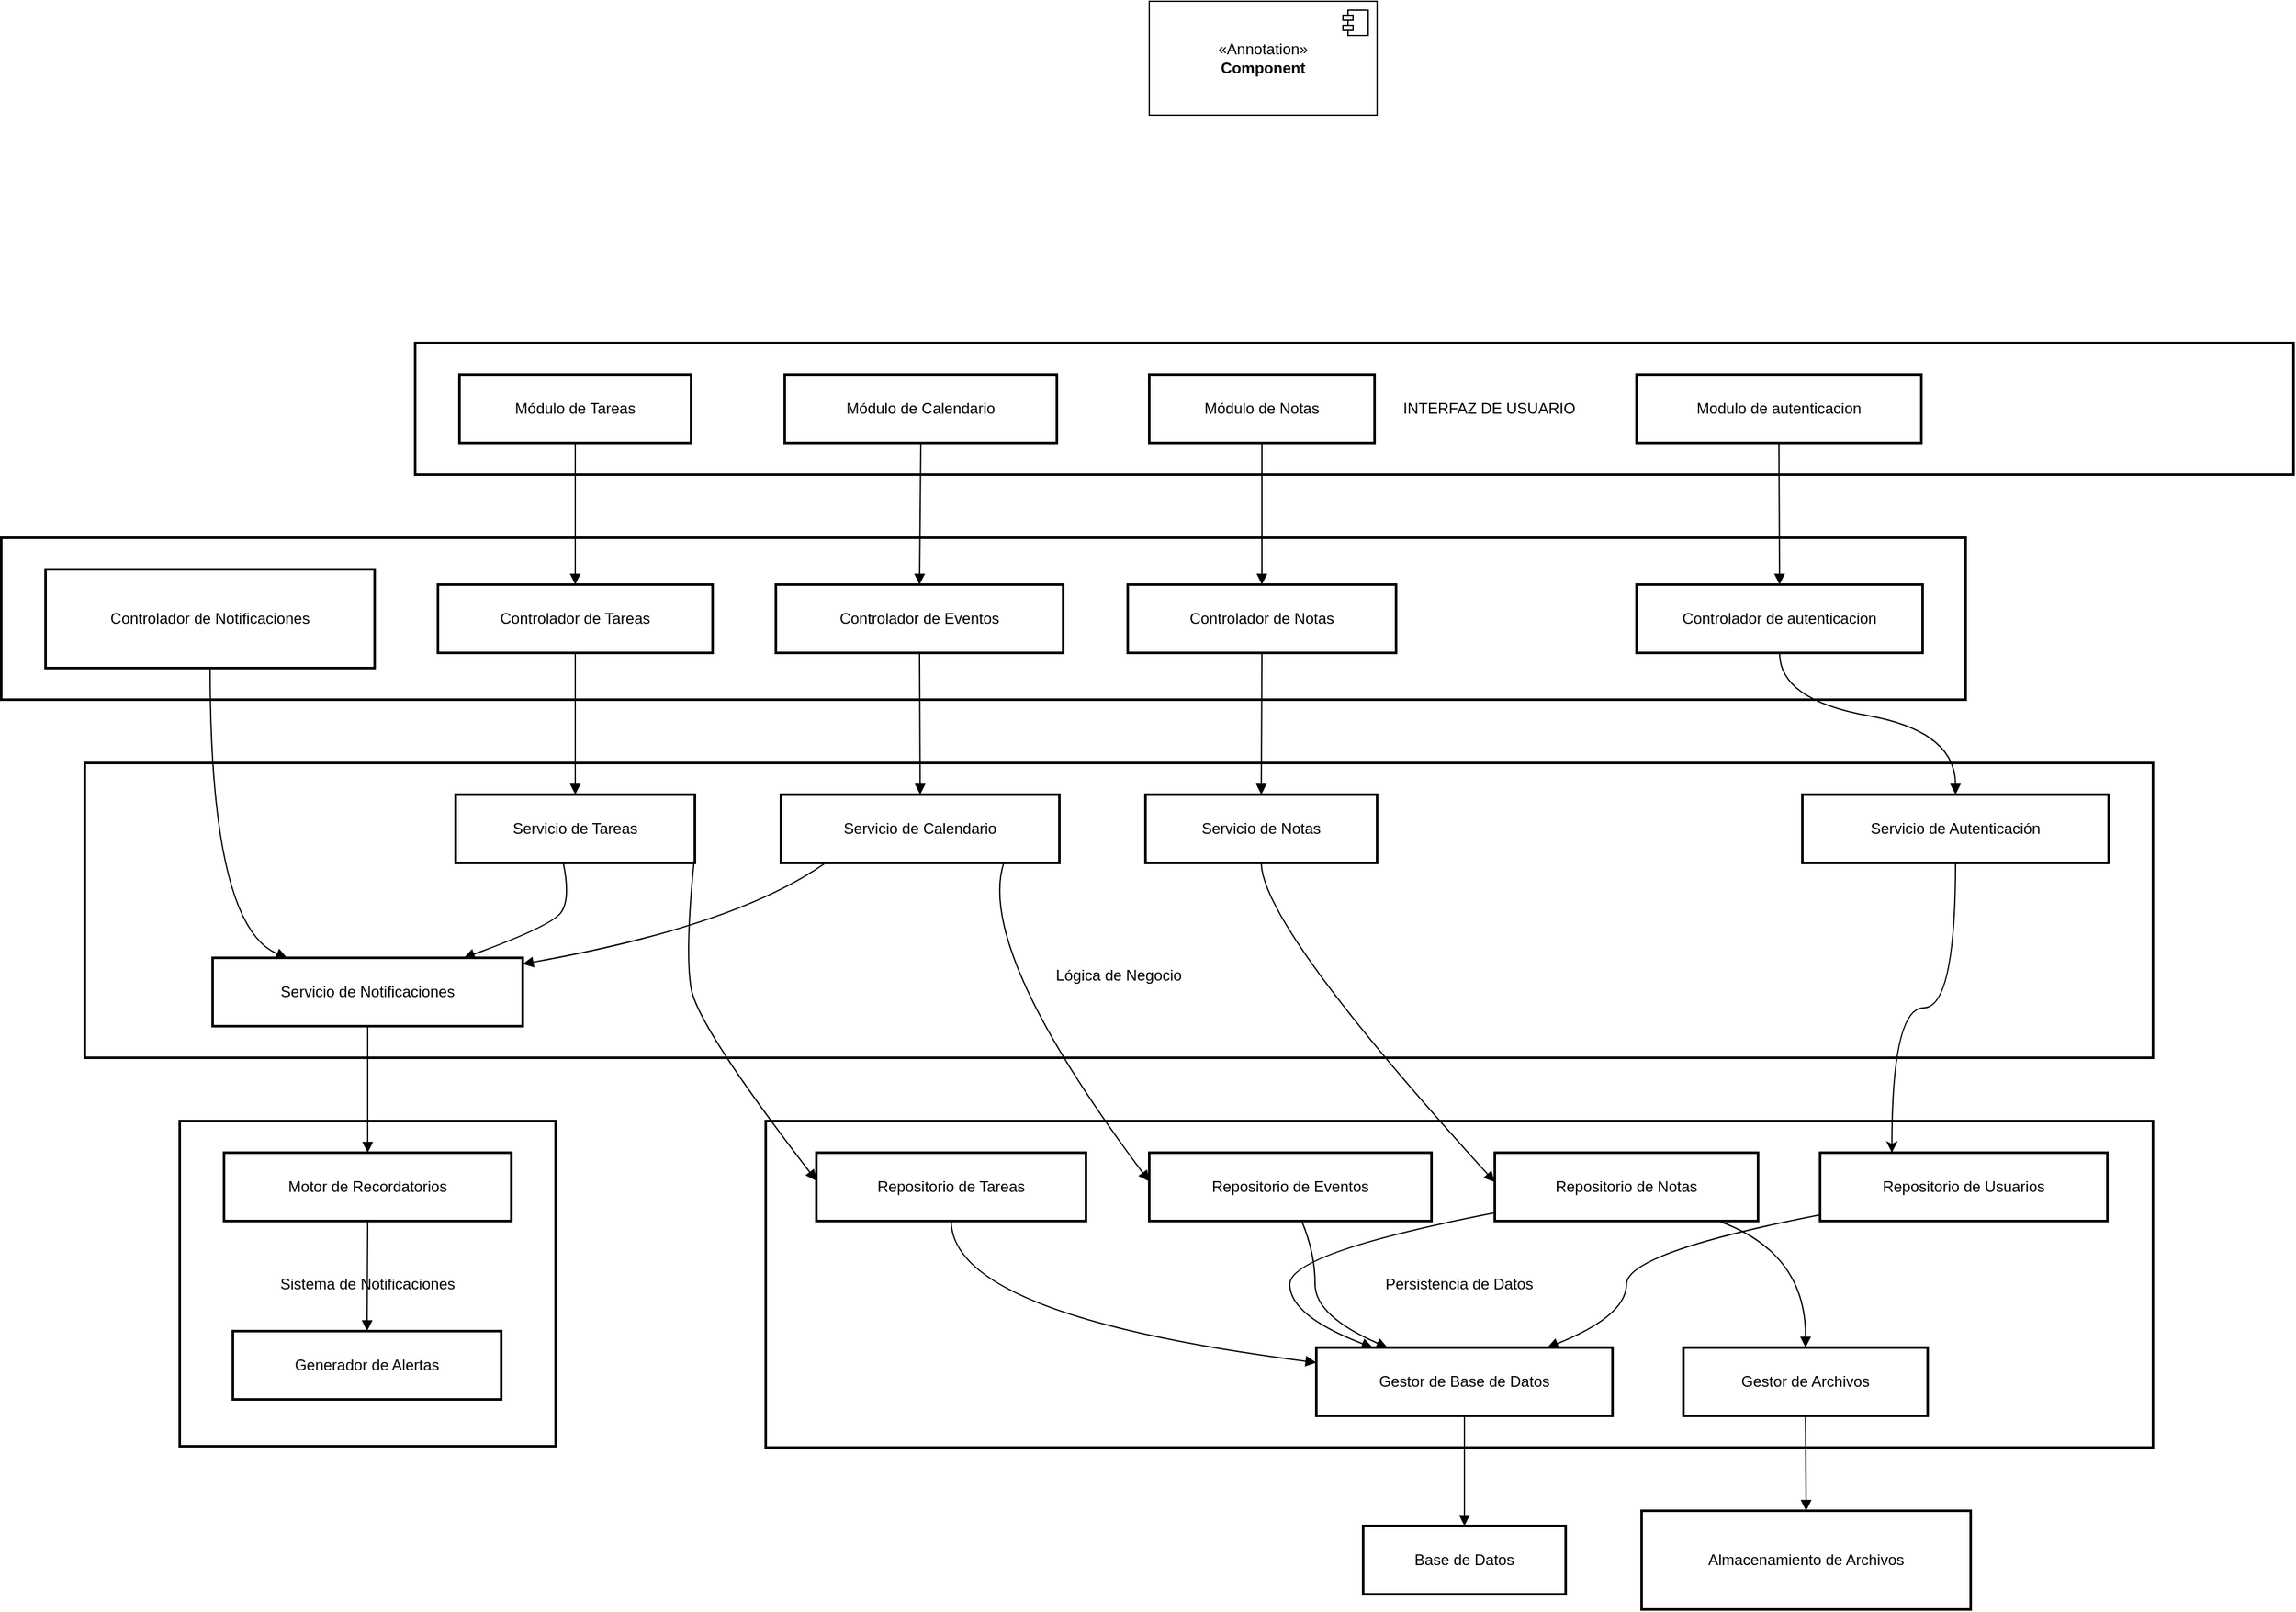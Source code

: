 <mxfile version="26.1.0">
  <diagram id="C5RBs43oDa-KdzZeNtuy" name="Page-1">
    <mxGraphModel dx="1400" dy="575" grid="1" gridSize="10" guides="1" tooltips="1" connect="1" arrows="1" fold="1" page="1" pageScale="1" pageWidth="827" pageHeight="1169" math="0" shadow="0">
      <root>
        <mxCell id="WIyWlLk6GJQsqaUBKTNV-0" />
        <mxCell id="WIyWlLk6GJQsqaUBKTNV-1" parent="WIyWlLk6GJQsqaUBKTNV-0" />
        <mxCell id="RXg9fFN52jrWRGp2dkTv-0" value="Sistema de Notificaciones" style="whiteSpace=wrap;strokeWidth=2;" vertex="1" parent="WIyWlLk6GJQsqaUBKTNV-1">
          <mxGeometry x="261" y="1135" width="297" height="257" as="geometry" />
        </mxCell>
        <mxCell id="RXg9fFN52jrWRGp2dkTv-1" value="Persistencia de Datos" style="whiteSpace=wrap;strokeWidth=2;" vertex="1" parent="WIyWlLk6GJQsqaUBKTNV-1">
          <mxGeometry x="724" y="1135" width="1096" height="258" as="geometry" />
        </mxCell>
        <mxCell id="RXg9fFN52jrWRGp2dkTv-2" value="&#xa;&#xa;&#xa;&#xa;&#xa;&#xa;&#xa;Lógica de Negocio" style="whiteSpace=wrap;strokeWidth=2;" vertex="1" parent="WIyWlLk6GJQsqaUBKTNV-1">
          <mxGeometry x="186" y="852" width="1634" height="233" as="geometry" />
        </mxCell>
        <mxCell id="RXg9fFN52jrWRGp2dkTv-3" value="Controladores" style="whiteSpace=wrap;strokeWidth=2;" vertex="1" parent="WIyWlLk6GJQsqaUBKTNV-1">
          <mxGeometry x="120" y="674" width="1552" height="128" as="geometry" />
        </mxCell>
        <mxCell id="RXg9fFN52jrWRGp2dkTv-4" value="                                                                INTERFAZ DE USUARIO" style="whiteSpace=wrap;strokeWidth=2;" vertex="1" parent="WIyWlLk6GJQsqaUBKTNV-1">
          <mxGeometry x="447" y="520" width="1484" height="104" as="geometry" />
        </mxCell>
        <mxCell id="RXg9fFN52jrWRGp2dkTv-5" value="Módulo de Tareas" style="whiteSpace=wrap;strokeWidth=2;" vertex="1" parent="WIyWlLk6GJQsqaUBKTNV-1">
          <mxGeometry x="482" y="545" width="183" height="54" as="geometry" />
        </mxCell>
        <mxCell id="RXg9fFN52jrWRGp2dkTv-6" value="Módulo de Notas" style="whiteSpace=wrap;strokeWidth=2;" vertex="1" parent="WIyWlLk6GJQsqaUBKTNV-1">
          <mxGeometry x="1027" y="545" width="178" height="54" as="geometry" />
        </mxCell>
        <mxCell id="RXg9fFN52jrWRGp2dkTv-7" value="Módulo de Calendario" style="whiteSpace=wrap;strokeWidth=2;" vertex="1" parent="WIyWlLk6GJQsqaUBKTNV-1">
          <mxGeometry x="739" y="545" width="215" height="54" as="geometry" />
        </mxCell>
        <mxCell id="RXg9fFN52jrWRGp2dkTv-9" value="Modulo de autenticacion" style="whiteSpace=wrap;strokeWidth=2;" vertex="1" parent="WIyWlLk6GJQsqaUBKTNV-1">
          <mxGeometry x="1412" y="545" width="225" height="54" as="geometry" />
        </mxCell>
        <mxCell id="RXg9fFN52jrWRGp2dkTv-10" value="Controlador de Tareas" style="whiteSpace=wrap;strokeWidth=2;" vertex="1" parent="WIyWlLk6GJQsqaUBKTNV-1">
          <mxGeometry x="465" y="711" width="217" height="54" as="geometry" />
        </mxCell>
        <mxCell id="RXg9fFN52jrWRGp2dkTv-11" value="Controlador de Notas" style="whiteSpace=wrap;strokeWidth=2;" vertex="1" parent="WIyWlLk6GJQsqaUBKTNV-1">
          <mxGeometry x="1010" y="711" width="212" height="54" as="geometry" />
        </mxCell>
        <mxCell id="RXg9fFN52jrWRGp2dkTv-12" value="Controlador de Eventos" style="whiteSpace=wrap;strokeWidth=2;" vertex="1" parent="WIyWlLk6GJQsqaUBKTNV-1">
          <mxGeometry x="732" y="711" width="227" height="54" as="geometry" />
        </mxCell>
        <mxCell id="RXg9fFN52jrWRGp2dkTv-13" value="Controlador de autenticacion" style="whiteSpace=wrap;strokeWidth=2;" vertex="1" parent="WIyWlLk6GJQsqaUBKTNV-1">
          <mxGeometry x="1412" y="711" width="226" height="54" as="geometry" />
        </mxCell>
        <mxCell id="RXg9fFN52jrWRGp2dkTv-14" value="Controlador de Notificaciones" style="whiteSpace=wrap;strokeWidth=2;" vertex="1" parent="WIyWlLk6GJQsqaUBKTNV-1">
          <mxGeometry x="155" y="699" width="260" height="78" as="geometry" />
        </mxCell>
        <mxCell id="RXg9fFN52jrWRGp2dkTv-15" value="Servicio de Tareas" style="whiteSpace=wrap;strokeWidth=2;" vertex="1" parent="WIyWlLk6GJQsqaUBKTNV-1">
          <mxGeometry x="479" y="877" width="189" height="54" as="geometry" />
        </mxCell>
        <mxCell id="RXg9fFN52jrWRGp2dkTv-16" value="Servicio de Notas" style="whiteSpace=wrap;strokeWidth=2;" vertex="1" parent="WIyWlLk6GJQsqaUBKTNV-1">
          <mxGeometry x="1024" y="877" width="183" height="54" as="geometry" />
        </mxCell>
        <mxCell id="RXg9fFN52jrWRGp2dkTv-17" value="Servicio de Calendario" style="whiteSpace=wrap;strokeWidth=2;" vertex="1" parent="WIyWlLk6GJQsqaUBKTNV-1">
          <mxGeometry x="736" y="877" width="220" height="54" as="geometry" />
        </mxCell>
        <mxCell id="RXg9fFN52jrWRGp2dkTv-60" style="edgeStyle=orthogonalEdgeStyle;rounded=0;orthogonalLoop=1;jettySize=auto;html=1;exitX=0.5;exitY=1;exitDx=0;exitDy=0;entryX=0.25;entryY=0;entryDx=0;entryDy=0;curved=1;" edge="1" parent="WIyWlLk6GJQsqaUBKTNV-1" source="RXg9fFN52jrWRGp2dkTv-18" target="RXg9fFN52jrWRGp2dkTv-25">
          <mxGeometry relative="1" as="geometry" />
        </mxCell>
        <mxCell id="RXg9fFN52jrWRGp2dkTv-18" value="Servicio de Autenticación" style="whiteSpace=wrap;strokeWidth=2;" vertex="1" parent="WIyWlLk6GJQsqaUBKTNV-1">
          <mxGeometry x="1543" y="877" width="242" height="54" as="geometry" />
        </mxCell>
        <mxCell id="RXg9fFN52jrWRGp2dkTv-19" value="Servicio de Notificaciones" style="whiteSpace=wrap;strokeWidth=2;" vertex="1" parent="WIyWlLk6GJQsqaUBKTNV-1">
          <mxGeometry x="287" y="1006" width="245" height="54" as="geometry" />
        </mxCell>
        <mxCell id="RXg9fFN52jrWRGp2dkTv-21" value="Gestor de Base de Datos" style="whiteSpace=wrap;strokeWidth=2;" vertex="1" parent="WIyWlLk6GJQsqaUBKTNV-1">
          <mxGeometry x="1159" y="1314" width="234" height="54" as="geometry" />
        </mxCell>
        <mxCell id="RXg9fFN52jrWRGp2dkTv-22" value="Repositorio de Tareas" style="whiteSpace=wrap;strokeWidth=2;" vertex="1" parent="WIyWlLk6GJQsqaUBKTNV-1">
          <mxGeometry x="764" y="1160" width="213" height="54" as="geometry" />
        </mxCell>
        <mxCell id="RXg9fFN52jrWRGp2dkTv-23" value="Repositorio de Notas" style="whiteSpace=wrap;strokeWidth=2;" vertex="1" parent="WIyWlLk6GJQsqaUBKTNV-1">
          <mxGeometry x="1300" y="1160" width="208" height="54" as="geometry" />
        </mxCell>
        <mxCell id="RXg9fFN52jrWRGp2dkTv-24" value="Repositorio de Eventos" style="whiteSpace=wrap;strokeWidth=2;" vertex="1" parent="WIyWlLk6GJQsqaUBKTNV-1">
          <mxGeometry x="1027" y="1160" width="223" height="54" as="geometry" />
        </mxCell>
        <mxCell id="RXg9fFN52jrWRGp2dkTv-25" value="Repositorio de Usuarios" style="whiteSpace=wrap;strokeWidth=2;" vertex="1" parent="WIyWlLk6GJQsqaUBKTNV-1">
          <mxGeometry x="1557" y="1160" width="227" height="54" as="geometry" />
        </mxCell>
        <mxCell id="RXg9fFN52jrWRGp2dkTv-26" value="Gestor de Archivos" style="whiteSpace=wrap;strokeWidth=2;" vertex="1" parent="WIyWlLk6GJQsqaUBKTNV-1">
          <mxGeometry x="1449" y="1314" width="193" height="54" as="geometry" />
        </mxCell>
        <mxCell id="RXg9fFN52jrWRGp2dkTv-27" value="Motor de Recordatorios" style="whiteSpace=wrap;strokeWidth=2;" vertex="1" parent="WIyWlLk6GJQsqaUBKTNV-1">
          <mxGeometry x="296" y="1160" width="227" height="54" as="geometry" />
        </mxCell>
        <mxCell id="RXg9fFN52jrWRGp2dkTv-28" value="Generador de Alertas" style="whiteSpace=wrap;strokeWidth=2;" vertex="1" parent="WIyWlLk6GJQsqaUBKTNV-1">
          <mxGeometry x="303" y="1301" width="212" height="54" as="geometry" />
        </mxCell>
        <mxCell id="RXg9fFN52jrWRGp2dkTv-29" value="Base de Datos" style="whiteSpace=wrap;strokeWidth=2;" vertex="1" parent="WIyWlLk6GJQsqaUBKTNV-1">
          <mxGeometry x="1196" y="1455" width="160" height="54" as="geometry" />
        </mxCell>
        <mxCell id="RXg9fFN52jrWRGp2dkTv-30" value="Almacenamiento de Archivos" style="whiteSpace=wrap;strokeWidth=2;" vertex="1" parent="WIyWlLk6GJQsqaUBKTNV-1">
          <mxGeometry x="1416" y="1443" width="260" height="78" as="geometry" />
        </mxCell>
        <mxCell id="RXg9fFN52jrWRGp2dkTv-31" value="" style="curved=1;startArrow=none;endArrow=block;exitX=0.5;exitY=1;entryX=0.5;entryY=0;rounded=0;" edge="1" parent="WIyWlLk6GJQsqaUBKTNV-1" source="RXg9fFN52jrWRGp2dkTv-5" target="RXg9fFN52jrWRGp2dkTv-10">
          <mxGeometry relative="1" as="geometry">
            <Array as="points" />
          </mxGeometry>
        </mxCell>
        <mxCell id="RXg9fFN52jrWRGp2dkTv-32" value="" style="curved=1;startArrow=none;endArrow=block;exitX=0.5;exitY=1;entryX=0.5;entryY=0;rounded=0;" edge="1" parent="WIyWlLk6GJQsqaUBKTNV-1" source="RXg9fFN52jrWRGp2dkTv-6" target="RXg9fFN52jrWRGp2dkTv-11">
          <mxGeometry relative="1" as="geometry">
            <Array as="points" />
          </mxGeometry>
        </mxCell>
        <mxCell id="RXg9fFN52jrWRGp2dkTv-33" value="" style="curved=1;startArrow=none;endArrow=block;exitX=0.5;exitY=1;entryX=0.5;entryY=0;rounded=0;" edge="1" parent="WIyWlLk6GJQsqaUBKTNV-1" source="RXg9fFN52jrWRGp2dkTv-7" target="RXg9fFN52jrWRGp2dkTv-12">
          <mxGeometry relative="1" as="geometry">
            <Array as="points" />
          </mxGeometry>
        </mxCell>
        <mxCell id="RXg9fFN52jrWRGp2dkTv-35" value="" style="curved=1;startArrow=none;endArrow=block;exitX=0.5;exitY=1;entryX=0.5;entryY=0;rounded=0;" edge="1" parent="WIyWlLk6GJQsqaUBKTNV-1" source="RXg9fFN52jrWRGp2dkTv-9" target="RXg9fFN52jrWRGp2dkTv-13">
          <mxGeometry relative="1" as="geometry">
            <Array as="points" />
          </mxGeometry>
        </mxCell>
        <mxCell id="RXg9fFN52jrWRGp2dkTv-36" value="" style="curved=1;startArrow=none;endArrow=block;exitX=0.5;exitY=1;entryX=0.5;entryY=0;rounded=0;" edge="1" parent="WIyWlLk6GJQsqaUBKTNV-1" source="RXg9fFN52jrWRGp2dkTv-10" target="RXg9fFN52jrWRGp2dkTv-15">
          <mxGeometry relative="1" as="geometry">
            <Array as="points" />
          </mxGeometry>
        </mxCell>
        <mxCell id="RXg9fFN52jrWRGp2dkTv-37" value="" style="curved=1;startArrow=none;endArrow=block;exitX=0.5;exitY=1;entryX=0.5;entryY=0;rounded=0;" edge="1" parent="WIyWlLk6GJQsqaUBKTNV-1" source="RXg9fFN52jrWRGp2dkTv-11" target="RXg9fFN52jrWRGp2dkTv-16">
          <mxGeometry relative="1" as="geometry">
            <Array as="points" />
          </mxGeometry>
        </mxCell>
        <mxCell id="RXg9fFN52jrWRGp2dkTv-38" value="" style="curved=1;startArrow=none;endArrow=block;exitX=0.5;exitY=1;entryX=0.5;entryY=0;rounded=0;" edge="1" parent="WIyWlLk6GJQsqaUBKTNV-1" source="RXg9fFN52jrWRGp2dkTv-12" target="RXg9fFN52jrWRGp2dkTv-17">
          <mxGeometry relative="1" as="geometry">
            <Array as="points" />
          </mxGeometry>
        </mxCell>
        <mxCell id="RXg9fFN52jrWRGp2dkTv-39" value="" style="curved=1;startArrow=none;endArrow=block;exitX=0.5;exitY=1;entryX=0.5;entryY=0;rounded=0;" edge="1" parent="WIyWlLk6GJQsqaUBKTNV-1" source="RXg9fFN52jrWRGp2dkTv-13" target="RXg9fFN52jrWRGp2dkTv-18">
          <mxGeometry relative="1" as="geometry">
            <Array as="points">
              <mxPoint x="1525" y="802" />
              <mxPoint x="1664" y="827" />
            </Array>
          </mxGeometry>
        </mxCell>
        <mxCell id="RXg9fFN52jrWRGp2dkTv-40" value="" style="curved=1;startArrow=none;endArrow=block;exitX=0.5;exitY=1;entryX=0.24;entryY=0;rounded=0;" edge="1" parent="WIyWlLk6GJQsqaUBKTNV-1" source="RXg9fFN52jrWRGp2dkTv-14" target="RXg9fFN52jrWRGp2dkTv-19">
          <mxGeometry relative="1" as="geometry">
            <Array as="points">
              <mxPoint x="285" y="981" />
            </Array>
          </mxGeometry>
        </mxCell>
        <mxCell id="RXg9fFN52jrWRGp2dkTv-41" value="" style="curved=1;startArrow=none;endArrow=block;exitX=1;exitY=0.86;entryX=0;entryY=0.41;rounded=0;" edge="1" parent="WIyWlLk6GJQsqaUBKTNV-1" source="RXg9fFN52jrWRGp2dkTv-15" target="RXg9fFN52jrWRGp2dkTv-22">
          <mxGeometry relative="1" as="geometry">
            <Array as="points">
              <mxPoint x="660" y="1000" />
              <mxPoint x="670" y="1060" />
            </Array>
          </mxGeometry>
        </mxCell>
        <mxCell id="RXg9fFN52jrWRGp2dkTv-42" value="" style="curved=1;startArrow=none;endArrow=block;exitX=0.5;exitY=1;entryX=0;entryY=0.43;rounded=0;" edge="1" parent="WIyWlLk6GJQsqaUBKTNV-1" source="RXg9fFN52jrWRGp2dkTv-16" target="RXg9fFN52jrWRGp2dkTv-23">
          <mxGeometry relative="1" as="geometry">
            <Array as="points">
              <mxPoint x="1116" y="981" />
            </Array>
          </mxGeometry>
        </mxCell>
        <mxCell id="RXg9fFN52jrWRGp2dkTv-43" value="" style="curved=1;startArrow=none;endArrow=block;exitX=0.8;exitY=1;entryX=0;entryY=0.42;rounded=0;" edge="1" parent="WIyWlLk6GJQsqaUBKTNV-1" source="RXg9fFN52jrWRGp2dkTv-17" target="RXg9fFN52jrWRGp2dkTv-24">
          <mxGeometry relative="1" as="geometry">
            <Array as="points">
              <mxPoint x="890" y="1000" />
            </Array>
          </mxGeometry>
        </mxCell>
        <mxCell id="RXg9fFN52jrWRGp2dkTv-45" value="" style="curved=1;startArrow=none;endArrow=block;exitX=0.5;exitY=1;entryX=0.5;entryY=0;rounded=0;" edge="1" parent="WIyWlLk6GJQsqaUBKTNV-1" source="RXg9fFN52jrWRGp2dkTv-19" target="RXg9fFN52jrWRGp2dkTv-27">
          <mxGeometry relative="1" as="geometry">
            <Array as="points" />
          </mxGeometry>
        </mxCell>
        <mxCell id="RXg9fFN52jrWRGp2dkTv-46" value="" style="curved=1;startArrow=none;endArrow=block;exitX=0.5;exitY=1;entryX=0;entryY=0.22;rounded=0;" edge="1" parent="WIyWlLk6GJQsqaUBKTNV-1" source="RXg9fFN52jrWRGp2dkTv-22" target="RXg9fFN52jrWRGp2dkTv-21">
          <mxGeometry relative="1" as="geometry">
            <Array as="points">
              <mxPoint x="871" y="1289" />
            </Array>
          </mxGeometry>
        </mxCell>
        <mxCell id="RXg9fFN52jrWRGp2dkTv-47" value="" style="curved=1;startArrow=none;endArrow=block;exitX=0;exitY=0.88;entryX=0.19;entryY=0;rounded=0;" edge="1" parent="WIyWlLk6GJQsqaUBKTNV-1" source="RXg9fFN52jrWRGp2dkTv-23" target="RXg9fFN52jrWRGp2dkTv-21">
          <mxGeometry relative="1" as="geometry">
            <Array as="points">
              <mxPoint x="1138" y="1239" />
              <mxPoint x="1138" y="1289" />
            </Array>
          </mxGeometry>
        </mxCell>
        <mxCell id="RXg9fFN52jrWRGp2dkTv-48" value="" style="curved=1;startArrow=none;endArrow=block;exitX=0.54;exitY=1;entryX=0.24;entryY=0;rounded=0;" edge="1" parent="WIyWlLk6GJQsqaUBKTNV-1" source="RXg9fFN52jrWRGp2dkTv-24" target="RXg9fFN52jrWRGp2dkTv-21">
          <mxGeometry relative="1" as="geometry">
            <Array as="points">
              <mxPoint x="1158" y="1239" />
              <mxPoint x="1158" y="1289" />
            </Array>
          </mxGeometry>
        </mxCell>
        <mxCell id="RXg9fFN52jrWRGp2dkTv-49" value="" style="curved=1;startArrow=none;endArrow=block;exitX=0;exitY=0.91;entryX=0.78;entryY=0;rounded=0;" edge="1" parent="WIyWlLk6GJQsqaUBKTNV-1" source="RXg9fFN52jrWRGp2dkTv-25" target="RXg9fFN52jrWRGp2dkTv-21">
          <mxGeometry relative="1" as="geometry">
            <Array as="points">
              <mxPoint x="1404" y="1239" />
              <mxPoint x="1404" y="1289" />
            </Array>
          </mxGeometry>
        </mxCell>
        <mxCell id="RXg9fFN52jrWRGp2dkTv-50" value="" style="curved=1;startArrow=none;endArrow=block;exitX=0.5;exitY=1;entryX=0.5;entryY=0;rounded=0;" edge="1" parent="WIyWlLk6GJQsqaUBKTNV-1" source="RXg9fFN52jrWRGp2dkTv-26" target="RXg9fFN52jrWRGp2dkTv-30">
          <mxGeometry relative="1" as="geometry">
            <Array as="points" />
          </mxGeometry>
        </mxCell>
        <mxCell id="RXg9fFN52jrWRGp2dkTv-51" value="" style="curved=1;startArrow=none;endArrow=block;exitX=0.85;exitY=1;entryX=0.5;entryY=0;rounded=0;" edge="1" parent="WIyWlLk6GJQsqaUBKTNV-1" source="RXg9fFN52jrWRGp2dkTv-23" target="RXg9fFN52jrWRGp2dkTv-26">
          <mxGeometry relative="1" as="geometry">
            <Array as="points">
              <mxPoint x="1546" y="1239" />
            </Array>
          </mxGeometry>
        </mxCell>
        <mxCell id="RXg9fFN52jrWRGp2dkTv-52" value="" style="curved=1;startArrow=none;endArrow=block;exitX=0.5;exitY=1;entryX=0.5;entryY=0;rounded=0;" edge="1" parent="WIyWlLk6GJQsqaUBKTNV-1" source="RXg9fFN52jrWRGp2dkTv-27" target="RXg9fFN52jrWRGp2dkTv-28">
          <mxGeometry relative="1" as="geometry">
            <Array as="points" />
          </mxGeometry>
        </mxCell>
        <mxCell id="RXg9fFN52jrWRGp2dkTv-53" value="" style="curved=1;startArrow=none;endArrow=block;exitX=0.45;exitY=1;entryX=0.81;entryY=0;rounded=0;" edge="1" parent="WIyWlLk6GJQsqaUBKTNV-1" source="RXg9fFN52jrWRGp2dkTv-15" target="RXg9fFN52jrWRGp2dkTv-19">
          <mxGeometry relative="1" as="geometry">
            <Array as="points">
              <mxPoint x="570" y="960" />
              <mxPoint x="554" y="981" />
            </Array>
          </mxGeometry>
        </mxCell>
        <mxCell id="RXg9fFN52jrWRGp2dkTv-54" value="" style="curved=1;startArrow=none;endArrow=block;exitX=0.16;exitY=1;entryX=1;entryY=0.09;rounded=0;" edge="1" parent="WIyWlLk6GJQsqaUBKTNV-1" source="RXg9fFN52jrWRGp2dkTv-17" target="RXg9fFN52jrWRGp2dkTv-19">
          <mxGeometry relative="1" as="geometry">
            <Array as="points">
              <mxPoint x="700" y="981" />
            </Array>
          </mxGeometry>
        </mxCell>
        <mxCell id="RXg9fFN52jrWRGp2dkTv-55" value="" style="curved=1;startArrow=none;endArrow=block;exitX=0.5;exitY=1;entryX=0.5;entryY=0;rounded=0;" edge="1" parent="WIyWlLk6GJQsqaUBKTNV-1" source="RXg9fFN52jrWRGp2dkTv-21" target="RXg9fFN52jrWRGp2dkTv-29">
          <mxGeometry relative="1" as="geometry">
            <Array as="points" />
          </mxGeometry>
        </mxCell>
        <mxCell id="RXg9fFN52jrWRGp2dkTv-58" value="&amp;laquo;Annotation&amp;raquo;&lt;br/&gt;&lt;b&gt;Component&lt;/b&gt;" style="html=1;dropTarget=0;whiteSpace=wrap;" vertex="1" parent="WIyWlLk6GJQsqaUBKTNV-1">
          <mxGeometry x="1027" y="250" width="180" height="90" as="geometry" />
        </mxCell>
        <mxCell id="RXg9fFN52jrWRGp2dkTv-59" value="" style="shape=module;jettyWidth=8;jettyHeight=4;" vertex="1" parent="RXg9fFN52jrWRGp2dkTv-58">
          <mxGeometry x="1" width="20" height="20" relative="1" as="geometry">
            <mxPoint x="-27" y="7" as="offset" />
          </mxGeometry>
        </mxCell>
      </root>
    </mxGraphModel>
  </diagram>
</mxfile>
